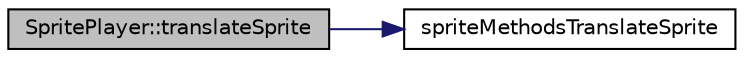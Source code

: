 digraph "SpritePlayer::translateSprite"
{
 // LATEX_PDF_SIZE
  edge [fontname="Helvetica",fontsize="10",labelfontname="Helvetica",labelfontsize="10"];
  node [fontname="Helvetica",fontsize="10",shape=record];
  rankdir="LR";
  Node1 [label="SpritePlayer::translateSprite",height=0.2,width=0.4,color="black", fillcolor="grey75", style="filled", fontcolor="black",tooltip=" "];
  Node1 -> Node2 [color="midnightblue",fontsize="10",style="solid"];
  Node2 [label="spriteMethodsTranslateSprite",height=0.2,width=0.4,color="black", fillcolor="white", style="filled",URL="$_sprite_methods_8cpp.html#af8b26da7debce38238aa454f2b76f94f",tooltip=" "];
}
